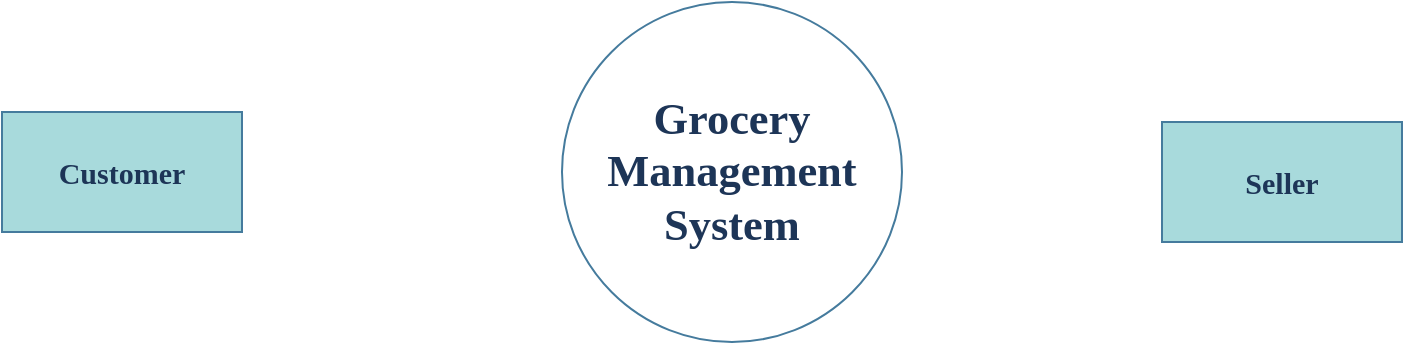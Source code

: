 <mxfile version="28.0.7">
  <diagram name="Page-1" id="O1Lu-6KcpfuDMjWsEcXv">
    <mxGraphModel dx="941" dy="555" grid="1" gridSize="10" guides="1" tooltips="1" connect="1" arrows="1" fold="1" page="1" pageScale="1" pageWidth="850" pageHeight="1100" math="0" shadow="0">
      <root>
        <mxCell id="0" />
        <mxCell id="1" parent="0" />
        <mxCell id="7ISFYyu5dtxsC-bxplOJ-1" value="&lt;h3&gt;&lt;font face=&quot;Verdana&quot;&gt;Grocery Management System&lt;/font&gt;&lt;/h3&gt;" style="ellipse;aspect=fixed;fillColor=none;fontColor=#1D3557;strokeColor=#457B9D;fontStyle=1;labelBackgroundColor=none;textShadow=0;align=center;fontSize=19;horizontal=1;labelBorderColor=none;whiteSpace=wrap;html=1;convertToSvg=0;" parent="1" vertex="1">
          <mxGeometry x="340" y="190" width="170" height="170" as="geometry" />
        </mxCell>
        <mxCell id="7ISFYyu5dtxsC-bxplOJ-2" value="&lt;h4&gt;&lt;b&gt;&lt;font face=&quot;Verdana&quot; style=&quot;font-size: 15px;&quot;&gt;Customer&lt;/font&gt;&lt;/b&gt;&lt;/h4&gt;" style="rounded=0;whiteSpace=wrap;html=1;strokeColor=#457B9D;fontColor=#1D3557;fillColor=#A8DADC;" parent="1" vertex="1">
          <mxGeometry x="60" y="245" width="120" height="60" as="geometry" />
        </mxCell>
        <mxCell id="7ISFYyu5dtxsC-bxplOJ-3" value="&lt;h3&gt;&lt;b&gt;&lt;font face=&quot;Verdana&quot; style=&quot;font-size: 15px;&quot;&gt;Seller&lt;/font&gt;&lt;/b&gt;&lt;/h3&gt;" style="rounded=0;whiteSpace=wrap;html=1;strokeColor=#457B9D;fontColor=#1D3557;fillColor=#A8DADC;" parent="1" vertex="1">
          <mxGeometry x="640" y="250" width="120" height="60" as="geometry" />
        </mxCell>
      </root>
    </mxGraphModel>
  </diagram>
</mxfile>

